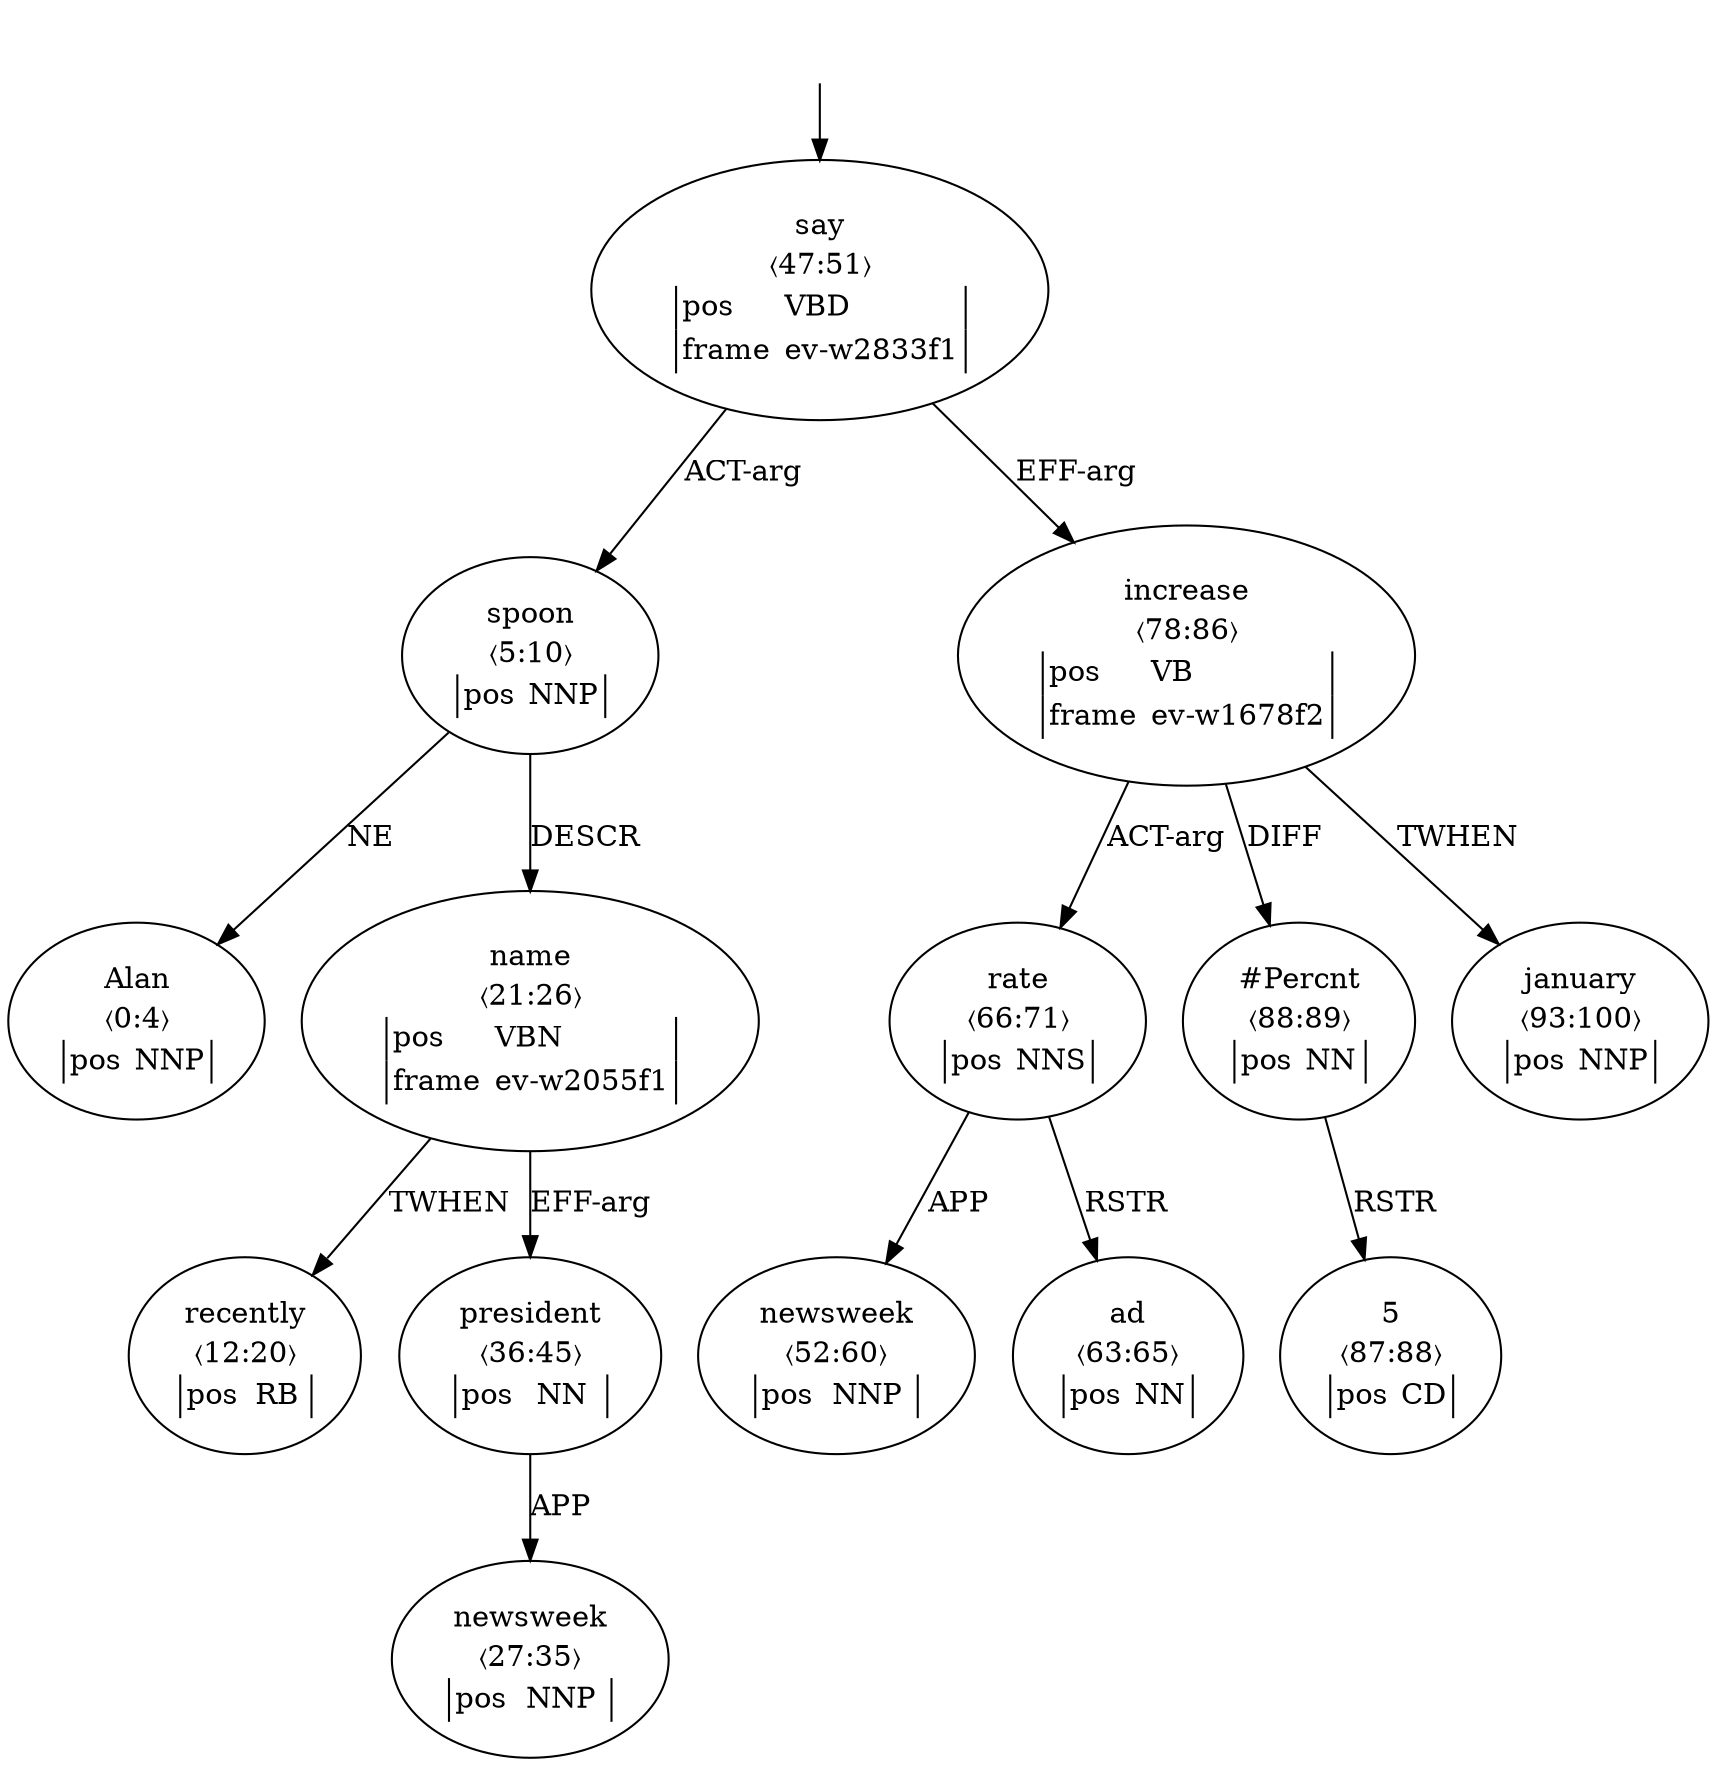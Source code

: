 digraph "20012004" {
  top [ style=invis ];
  top -> 8;
  0 [ label=<<table align="center" border="0" cellspacing="0"><tr><td colspan="2">Alan</td></tr><tr><td colspan="2">〈0:4〉</td></tr><tr><td sides="l" border="1" align="left">pos</td><td sides="r" border="1" align="left">NNP</td></tr></table>> ];
  1 [ label=<<table align="center" border="0" cellspacing="0"><tr><td colspan="2">spoon</td></tr><tr><td colspan="2">〈5:10〉</td></tr><tr><td sides="l" border="1" align="left">pos</td><td sides="r" border="1" align="left">NNP</td></tr></table>> ];
  3 [ label=<<table align="center" border="0" cellspacing="0"><tr><td colspan="2">recently</td></tr><tr><td colspan="2">〈12:20〉</td></tr><tr><td sides="l" border="1" align="left">pos</td><td sides="r" border="1" align="left">RB</td></tr></table>> ];
  4 [ label=<<table align="center" border="0" cellspacing="0"><tr><td colspan="2">name</td></tr><tr><td colspan="2">〈21:26〉</td></tr><tr><td sides="l" border="1" align="left">pos</td><td sides="r" border="1" align="left">VBN</td></tr><tr><td sides="l" border="1" align="left">frame</td><td sides="r" border="1" align="left">ev-w2055f1</td></tr></table>> ];
  5 [ label=<<table align="center" border="0" cellspacing="0"><tr><td colspan="2">newsweek</td></tr><tr><td colspan="2">〈27:35〉</td></tr><tr><td sides="l" border="1" align="left">pos</td><td sides="r" border="1" align="left">NNP</td></tr></table>> ];
  6 [ label=<<table align="center" border="0" cellspacing="0"><tr><td colspan="2">president</td></tr><tr><td colspan="2">〈36:45〉</td></tr><tr><td sides="l" border="1" align="left">pos</td><td sides="r" border="1" align="left">NN</td></tr></table>> ];
  8 [ label=<<table align="center" border="0" cellspacing="0"><tr><td colspan="2">say</td></tr><tr><td colspan="2">〈47:51〉</td></tr><tr><td sides="l" border="1" align="left">pos</td><td sides="r" border="1" align="left">VBD</td></tr><tr><td sides="l" border="1" align="left">frame</td><td sides="r" border="1" align="left">ev-w2833f1</td></tr></table>> ];
  9 [ label=<<table align="center" border="0" cellspacing="0"><tr><td colspan="2">newsweek</td></tr><tr><td colspan="2">〈52:60〉</td></tr><tr><td sides="l" border="1" align="left">pos</td><td sides="r" border="1" align="left">NNP</td></tr></table>> ];
  11 [ label=<<table align="center" border="0" cellspacing="0"><tr><td colspan="2">ad</td></tr><tr><td colspan="2">〈63:65〉</td></tr><tr><td sides="l" border="1" align="left">pos</td><td sides="r" border="1" align="left">NN</td></tr></table>> ];
  12 [ label=<<table align="center" border="0" cellspacing="0"><tr><td colspan="2">rate</td></tr><tr><td colspan="2">〈66:71〉</td></tr><tr><td sides="l" border="1" align="left">pos</td><td sides="r" border="1" align="left">NNS</td></tr></table>> ];
  14 [ label=<<table align="center" border="0" cellspacing="0"><tr><td colspan="2">increase</td></tr><tr><td colspan="2">〈78:86〉</td></tr><tr><td sides="l" border="1" align="left">pos</td><td sides="r" border="1" align="left">VB</td></tr><tr><td sides="l" border="1" align="left">frame</td><td sides="r" border="1" align="left">ev-w1678f2</td></tr></table>> ];
  15 [ label=<<table align="center" border="0" cellspacing="0"><tr><td colspan="2">5</td></tr><tr><td colspan="2">〈87:88〉</td></tr><tr><td sides="l" border="1" align="left">pos</td><td sides="r" border="1" align="left">CD</td></tr></table>> ];
  16 [ label=<<table align="center" border="0" cellspacing="0"><tr><td colspan="2">#Percnt</td></tr><tr><td colspan="2">〈88:89〉</td></tr><tr><td sides="l" border="1" align="left">pos</td><td sides="r" border="1" align="left">NN</td></tr></table>> ];
  18 [ label=<<table align="center" border="0" cellspacing="0"><tr><td colspan="2">january</td></tr><tr><td colspan="2">〈93:100〉</td></tr><tr><td sides="l" border="1" align="left">pos</td><td sides="r" border="1" align="left">NNP</td></tr></table>> ];
  4 -> 3 [ label="TWHEN" ];
  14 -> 18 [ label="TWHEN" ];
  8 -> 14 [ label="EFF-arg" ];
  12 -> 9 [ label="APP" ];
  1 -> 0 [ label="NE" ];
  16 -> 15 [ label="RSTR" ];
  14 -> 16 [ label="DIFF" ];
  6 -> 5 [ label="APP" ];
  4 -> 6 [ label="EFF-arg" ];
  8 -> 1 [ label="ACT-arg" ];
  14 -> 12 [ label="ACT-arg" ];
  12 -> 11 [ label="RSTR" ];
  1 -> 4 [ label="DESCR" ];
}

